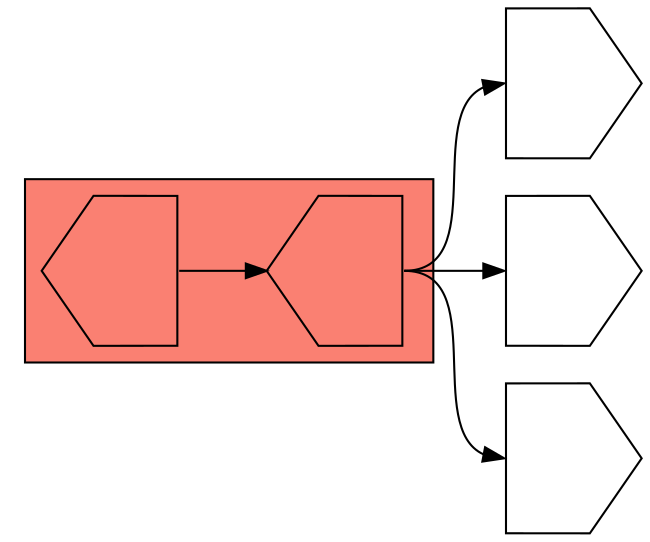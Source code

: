 digraph asm {
	rotate=90;
	edge [headport=n,tailport=s];
subgraph cluster_C13452_7517 {
	13452 [label="",height=1,width=1,shape=house];
	7517 [label="",height=1,width=1,shape=house];
	style=filled;
	fillcolor=salmon;
}
	5407 [label="",height=1,width=1,shape=invhouse];
	16073 [label="",height=1,width=1,shape=invhouse];
	16075 [label="",height=1,width=1,shape=invhouse];
	13452 -> 7517
	7517 -> 5407
	7517 -> 16073
	7517 -> 16075
}